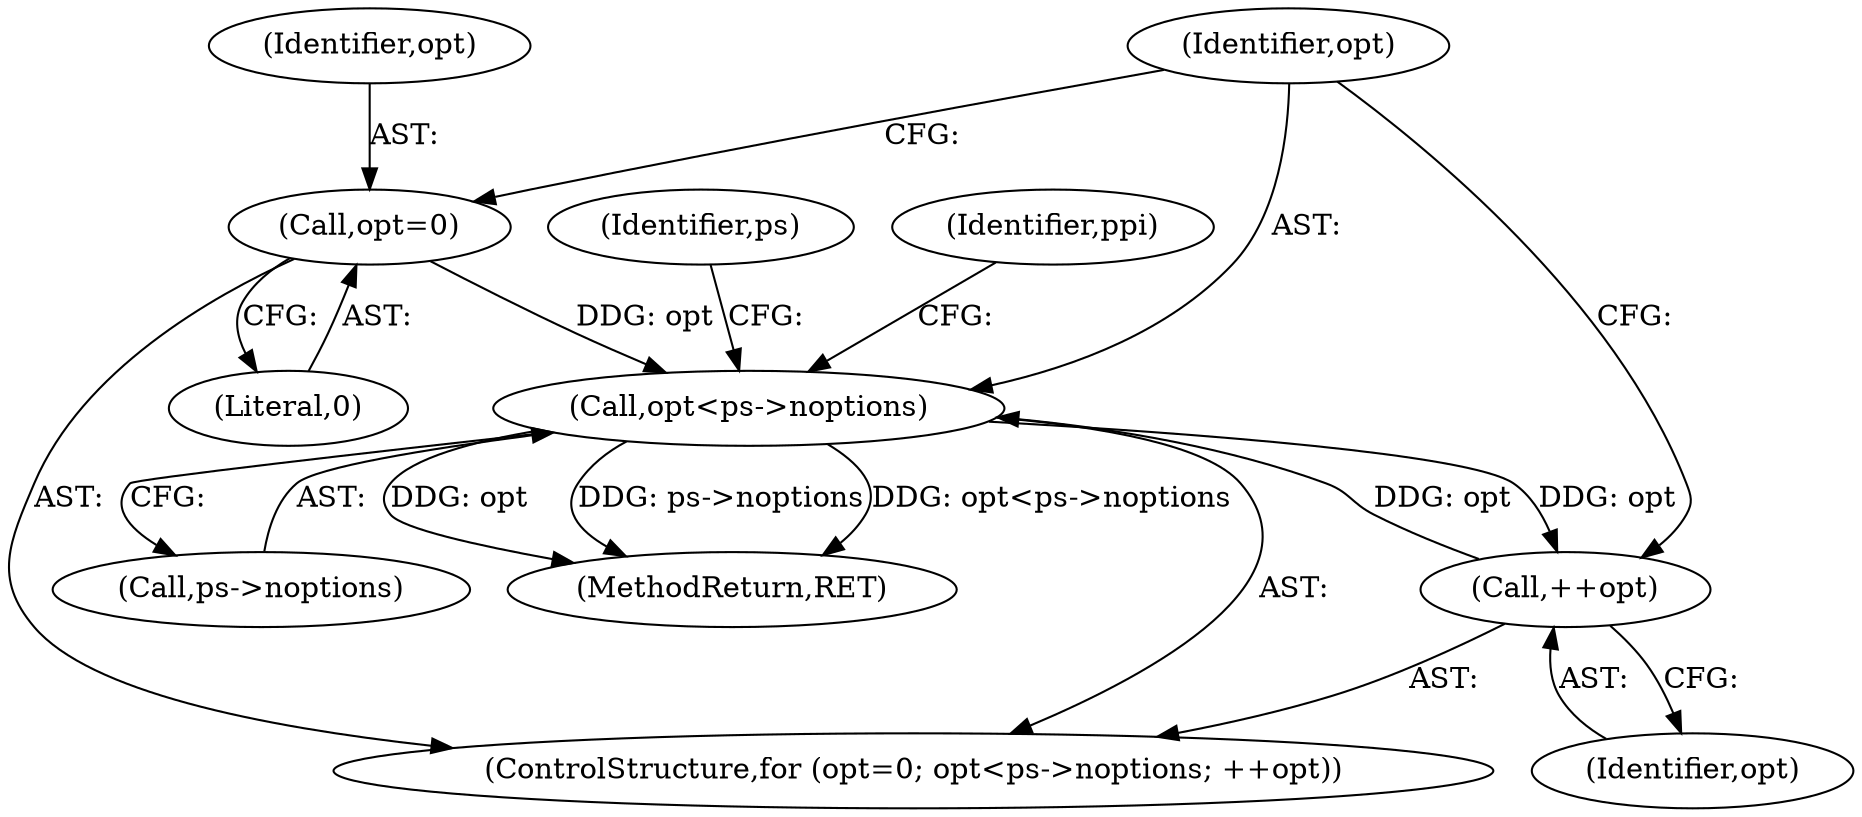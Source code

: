 digraph "0_Android_9d4853418ab2f754c2b63e091c29c5529b8b86ca_130@pointer" {
"1000175" [label="(Call,opt<ps->noptions)"];
"1000180" [label="(Call,++opt)"];
"1000175" [label="(Call,opt<ps->noptions)"];
"1000172" [label="(Call,opt=0)"];
"1000210" [label="(Identifier,ppi)"];
"1000173" [label="(Identifier,opt)"];
"1000172" [label="(Call,opt=0)"];
"1000180" [label="(Call,++opt)"];
"1000175" [label="(Call,opt<ps->noptions)"];
"1000171" [label="(ControlStructure,for (opt=0; opt<ps->noptions; ++opt))"];
"1000174" [label="(Literal,0)"];
"1000176" [label="(Identifier,opt)"];
"1000181" [label="(Identifier,opt)"];
"1000177" [label="(Call,ps->noptions)"];
"1000229" [label="(MethodReturn,RET)"];
"1000186" [label="(Identifier,ps)"];
"1000175" -> "1000171"  [label="AST: "];
"1000175" -> "1000177"  [label="CFG: "];
"1000176" -> "1000175"  [label="AST: "];
"1000177" -> "1000175"  [label="AST: "];
"1000186" -> "1000175"  [label="CFG: "];
"1000210" -> "1000175"  [label="CFG: "];
"1000175" -> "1000229"  [label="DDG: opt"];
"1000175" -> "1000229"  [label="DDG: ps->noptions"];
"1000175" -> "1000229"  [label="DDG: opt<ps->noptions"];
"1000180" -> "1000175"  [label="DDG: opt"];
"1000172" -> "1000175"  [label="DDG: opt"];
"1000175" -> "1000180"  [label="DDG: opt"];
"1000180" -> "1000171"  [label="AST: "];
"1000180" -> "1000181"  [label="CFG: "];
"1000181" -> "1000180"  [label="AST: "];
"1000176" -> "1000180"  [label="CFG: "];
"1000172" -> "1000171"  [label="AST: "];
"1000172" -> "1000174"  [label="CFG: "];
"1000173" -> "1000172"  [label="AST: "];
"1000174" -> "1000172"  [label="AST: "];
"1000176" -> "1000172"  [label="CFG: "];
}
